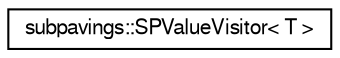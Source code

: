 digraph G
{
  edge [fontname="FreeSans",fontsize="10",labelfontname="FreeSans",labelfontsize="10"];
  node [fontname="FreeSans",fontsize="10",shape=record];
  rankdir="LR";
  Node1 [label="subpavings::SPValueVisitor\< T \>",height=0.2,width=0.4,color="black", fillcolor="white", style="filled",URL="$classsubpavings_1_1SPValueVisitor.shtml"];
}
